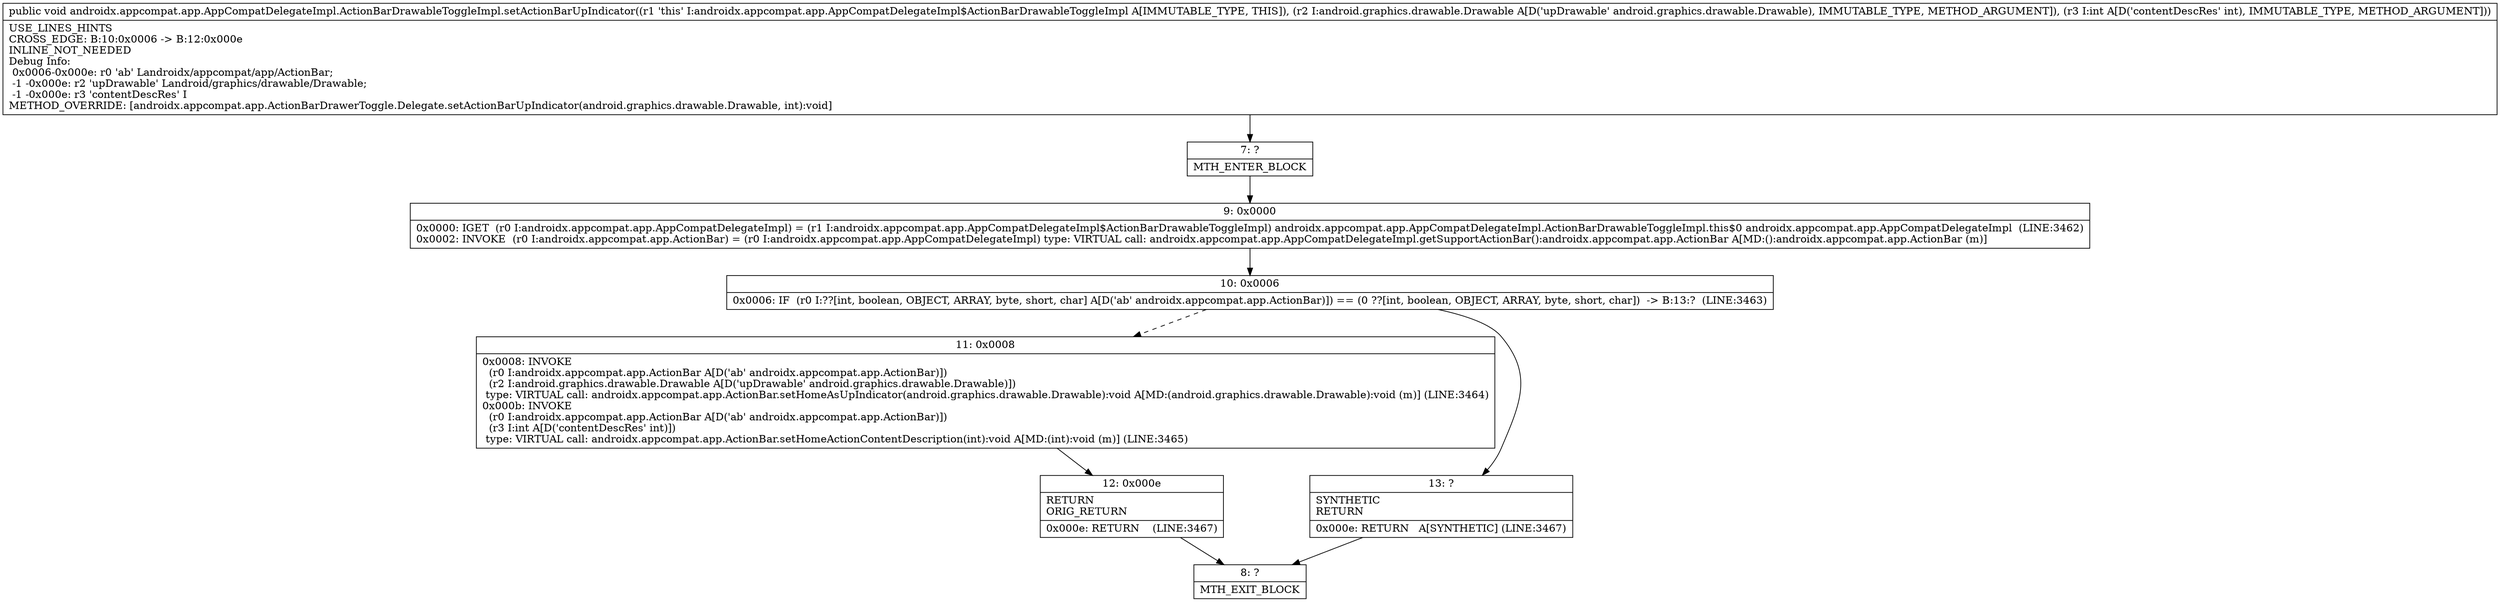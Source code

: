 digraph "CFG forandroidx.appcompat.app.AppCompatDelegateImpl.ActionBarDrawableToggleImpl.setActionBarUpIndicator(Landroid\/graphics\/drawable\/Drawable;I)V" {
Node_7 [shape=record,label="{7\:\ ?|MTH_ENTER_BLOCK\l}"];
Node_9 [shape=record,label="{9\:\ 0x0000|0x0000: IGET  (r0 I:androidx.appcompat.app.AppCompatDelegateImpl) = (r1 I:androidx.appcompat.app.AppCompatDelegateImpl$ActionBarDrawableToggleImpl) androidx.appcompat.app.AppCompatDelegateImpl.ActionBarDrawableToggleImpl.this$0 androidx.appcompat.app.AppCompatDelegateImpl  (LINE:3462)\l0x0002: INVOKE  (r0 I:androidx.appcompat.app.ActionBar) = (r0 I:androidx.appcompat.app.AppCompatDelegateImpl) type: VIRTUAL call: androidx.appcompat.app.AppCompatDelegateImpl.getSupportActionBar():androidx.appcompat.app.ActionBar A[MD:():androidx.appcompat.app.ActionBar (m)]\l}"];
Node_10 [shape=record,label="{10\:\ 0x0006|0x0006: IF  (r0 I:??[int, boolean, OBJECT, ARRAY, byte, short, char] A[D('ab' androidx.appcompat.app.ActionBar)]) == (0 ??[int, boolean, OBJECT, ARRAY, byte, short, char])  \-\> B:13:?  (LINE:3463)\l}"];
Node_11 [shape=record,label="{11\:\ 0x0008|0x0008: INVOKE  \l  (r0 I:androidx.appcompat.app.ActionBar A[D('ab' androidx.appcompat.app.ActionBar)])\l  (r2 I:android.graphics.drawable.Drawable A[D('upDrawable' android.graphics.drawable.Drawable)])\l type: VIRTUAL call: androidx.appcompat.app.ActionBar.setHomeAsUpIndicator(android.graphics.drawable.Drawable):void A[MD:(android.graphics.drawable.Drawable):void (m)] (LINE:3464)\l0x000b: INVOKE  \l  (r0 I:androidx.appcompat.app.ActionBar A[D('ab' androidx.appcompat.app.ActionBar)])\l  (r3 I:int A[D('contentDescRes' int)])\l type: VIRTUAL call: androidx.appcompat.app.ActionBar.setHomeActionContentDescription(int):void A[MD:(int):void (m)] (LINE:3465)\l}"];
Node_12 [shape=record,label="{12\:\ 0x000e|RETURN\lORIG_RETURN\l|0x000e: RETURN    (LINE:3467)\l}"];
Node_8 [shape=record,label="{8\:\ ?|MTH_EXIT_BLOCK\l}"];
Node_13 [shape=record,label="{13\:\ ?|SYNTHETIC\lRETURN\l|0x000e: RETURN   A[SYNTHETIC] (LINE:3467)\l}"];
MethodNode[shape=record,label="{public void androidx.appcompat.app.AppCompatDelegateImpl.ActionBarDrawableToggleImpl.setActionBarUpIndicator((r1 'this' I:androidx.appcompat.app.AppCompatDelegateImpl$ActionBarDrawableToggleImpl A[IMMUTABLE_TYPE, THIS]), (r2 I:android.graphics.drawable.Drawable A[D('upDrawable' android.graphics.drawable.Drawable), IMMUTABLE_TYPE, METHOD_ARGUMENT]), (r3 I:int A[D('contentDescRes' int), IMMUTABLE_TYPE, METHOD_ARGUMENT]))  | USE_LINES_HINTS\lCROSS_EDGE: B:10:0x0006 \-\> B:12:0x000e\lINLINE_NOT_NEEDED\lDebug Info:\l  0x0006\-0x000e: r0 'ab' Landroidx\/appcompat\/app\/ActionBar;\l  \-1 \-0x000e: r2 'upDrawable' Landroid\/graphics\/drawable\/Drawable;\l  \-1 \-0x000e: r3 'contentDescRes' I\lMETHOD_OVERRIDE: [androidx.appcompat.app.ActionBarDrawerToggle.Delegate.setActionBarUpIndicator(android.graphics.drawable.Drawable, int):void]\l}"];
MethodNode -> Node_7;Node_7 -> Node_9;
Node_9 -> Node_10;
Node_10 -> Node_11[style=dashed];
Node_10 -> Node_13;
Node_11 -> Node_12;
Node_12 -> Node_8;
Node_13 -> Node_8;
}

